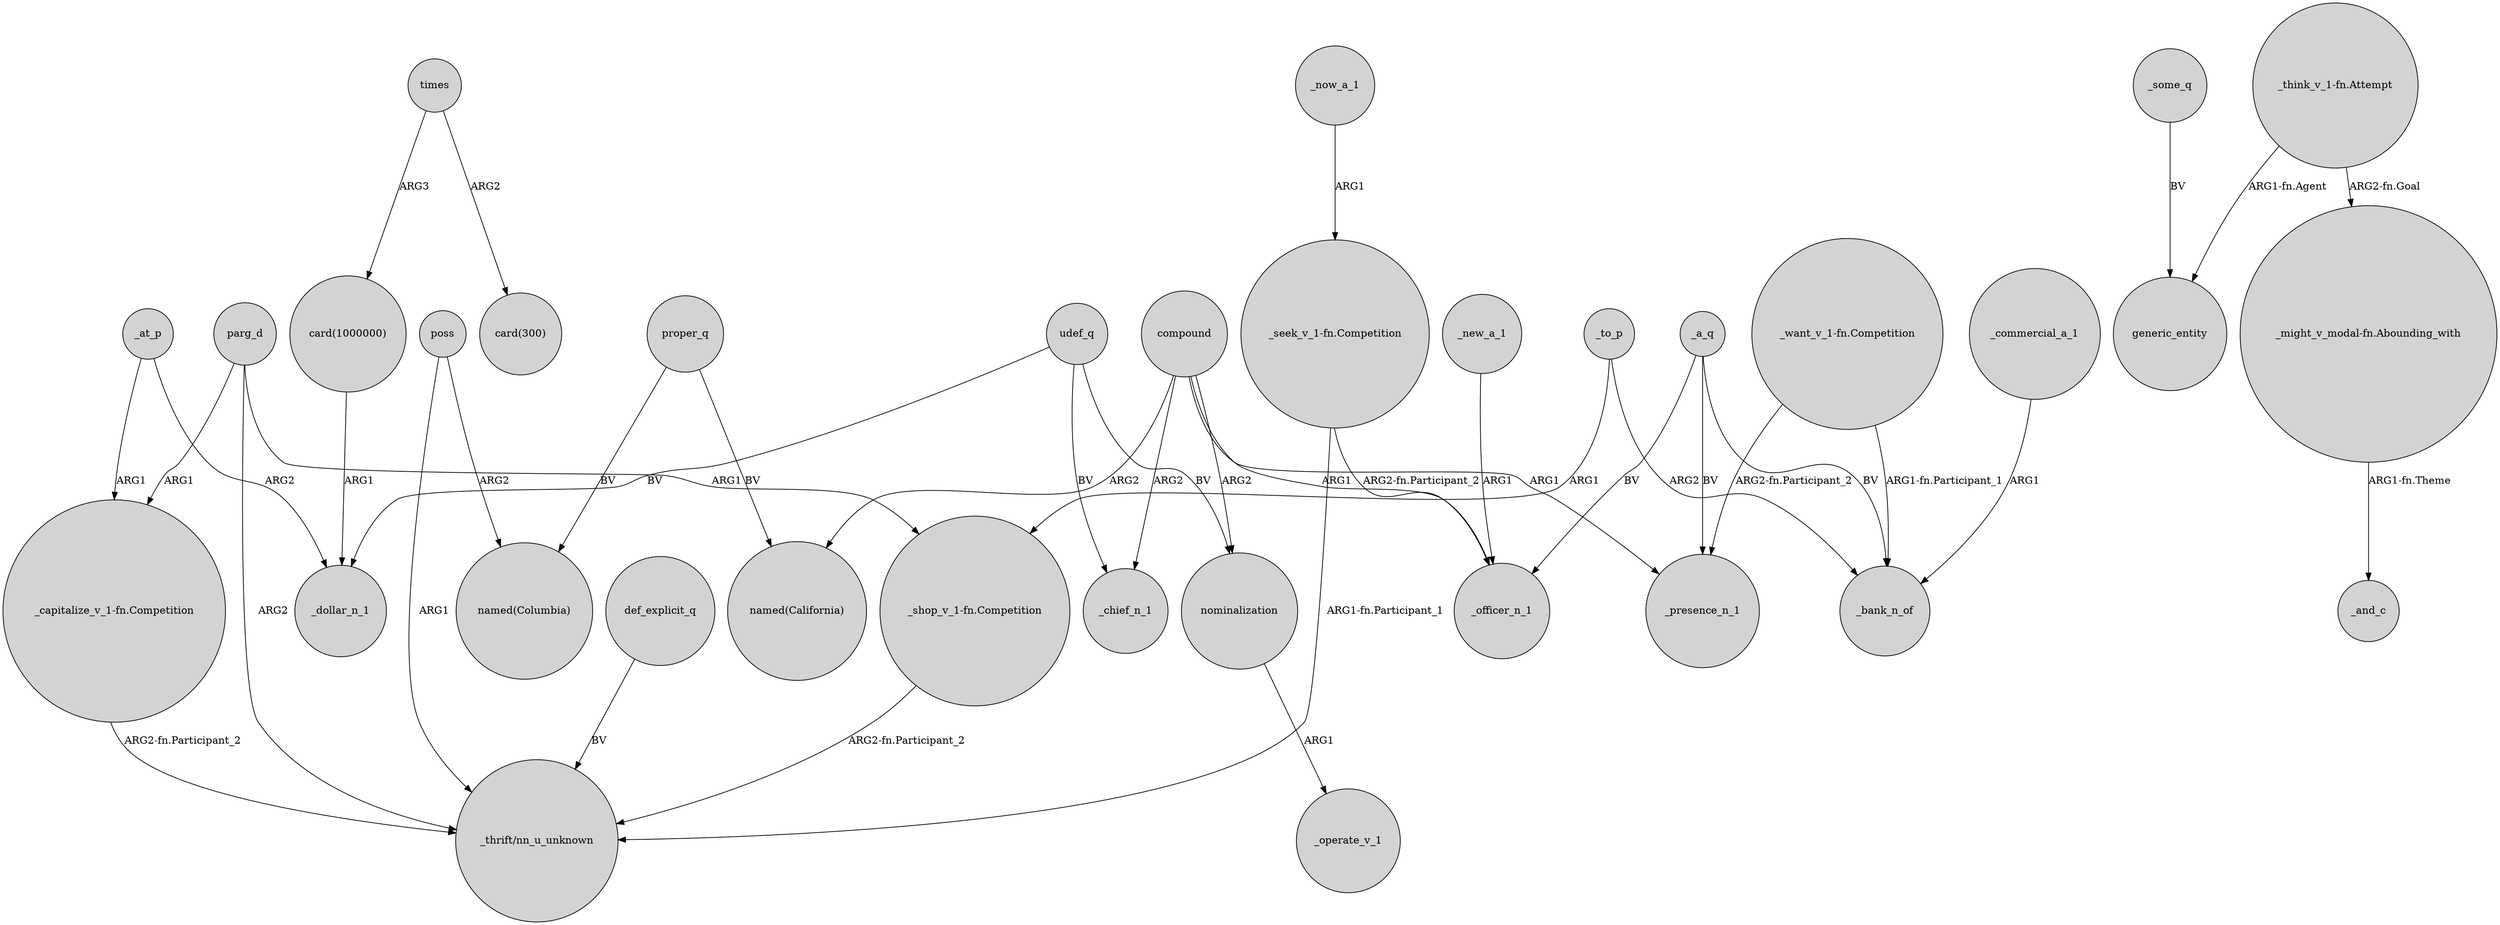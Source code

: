 digraph {
	node [shape=circle style=filled]
	parg_d -> "_shop_v_1-fn.Competition" [label=ARG1]
	compound -> _chief_n_1 [label=ARG2]
	_new_a_1 -> _officer_n_1 [label=ARG1]
	compound -> "named(California)" [label=ARG2]
	udef_q -> _chief_n_1 [label=BV]
	udef_q -> nominalization [label=BV]
	nominalization -> _operate_v_1 [label=ARG1]
	times -> "card(1000000)" [label=ARG3]
	poss -> "_thrift/nn_u_unknown" [label=ARG1]
	times -> "card(300)" [label=ARG2]
	parg_d -> "_capitalize_v_1-fn.Competition" [label=ARG1]
	_some_q -> generic_entity [label=BV]
	poss -> "named(Columbia)" [label=ARG2]
	_a_q -> _officer_n_1 [label=BV]
	compound -> nominalization [label=ARG2]
	"_might_v_modal-fn.Abounding_with" -> _and_c [label="ARG1-fn.Theme"]
	_at_p -> _dollar_n_1 [label=ARG2]
	"_seek_v_1-fn.Competition" -> "_thrift/nn_u_unknown" [label="ARG1-fn.Participant_1"]
	"_capitalize_v_1-fn.Competition" -> "_thrift/nn_u_unknown" [label="ARG2-fn.Participant_2"]
	parg_d -> "_thrift/nn_u_unknown" [label=ARG2]
	_a_q -> _bank_n_of [label=BV]
	_a_q -> _presence_n_1 [label=BV]
	_to_p -> "_shop_v_1-fn.Competition" [label=ARG1]
	compound -> _presence_n_1 [label=ARG1]
	udef_q -> _dollar_n_1 [label=BV]
	"card(1000000)" -> _dollar_n_1 [label=ARG1]
	_at_p -> "_capitalize_v_1-fn.Competition" [label=ARG1]
	proper_q -> "named(Columbia)" [label=BV]
	compound -> _officer_n_1 [label=ARG1]
	_now_a_1 -> "_seek_v_1-fn.Competition" [label=ARG1]
	"_shop_v_1-fn.Competition" -> "_thrift/nn_u_unknown" [label="ARG2-fn.Participant_2"]
	"_seek_v_1-fn.Competition" -> _officer_n_1 [label="ARG2-fn.Participant_2"]
	"_think_v_1-fn.Attempt" -> generic_entity [label="ARG1-fn.Agent"]
	proper_q -> "named(California)" [label=BV]
	_to_p -> _bank_n_of [label=ARG2]
	def_explicit_q -> "_thrift/nn_u_unknown" [label=BV]
	"_want_v_1-fn.Competition" -> _bank_n_of [label="ARG1-fn.Participant_1"]
	_commercial_a_1 -> _bank_n_of [label=ARG1]
	"_want_v_1-fn.Competition" -> _presence_n_1 [label="ARG2-fn.Participant_2"]
	"_think_v_1-fn.Attempt" -> "_might_v_modal-fn.Abounding_with" [label="ARG2-fn.Goal"]
}

